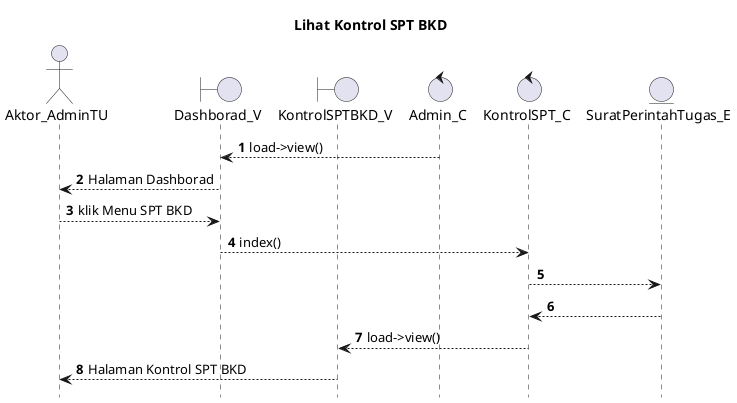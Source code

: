 @startuml

autonumber
hide footbox
title Lihat Kontrol SPT BKD

Actor Aktor_AdminTU
boundary Dashborad_V
boundary KontrolSPTBKD_V
control Admin_C
control KontrolSPT_C
Entity SuratPerintahTugas_E

Admin_C --> Dashborad_V: load->view()
Dashborad_V --> Aktor_AdminTU: Halaman Dashborad
Aktor_AdminTU --> Dashborad_V: klik Menu SPT BKD
Dashborad_V --> KontrolSPT_C: index()
KontrolSPT_C --> SuratPerintahTugas_E:
    
    SuratPerintahTugas_E --> KontrolSPT_C:
    KontrolSPT_C --> KontrolSPTBKD_V: load->view()
    KontrolSPTBKD_V --> Aktor_AdminTU: Halaman Kontrol SPT BKD

@enduml
